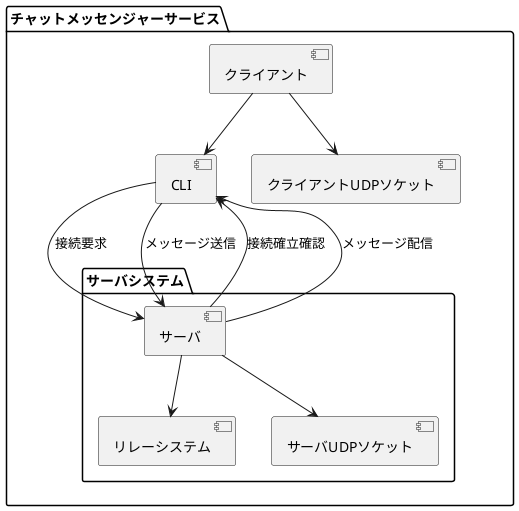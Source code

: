 @startuml
package "チャットメッセンジャーサービス" {
    [クライアント] -down-> [CLI]
    [クライアント] -down-> [クライアントUDPソケット]

    package "サーバシステム" {
        [サーバ]
        [リレーシステム]
        [サーバUDPソケット]

        [サーバ] -down-> [リレーシステム]
        [サーバ] -down-> [サーバUDPソケット]
    }

    [CLI] -down-> [サーバ] : 接続要求
    [サーバ] -down-> [CLI] : 接続確立確認
    [CLI] -down-> [サーバ] : メッセージ送信
    [サーバ] -down-> [CLI] : メッセージ配信
}

@enduml
